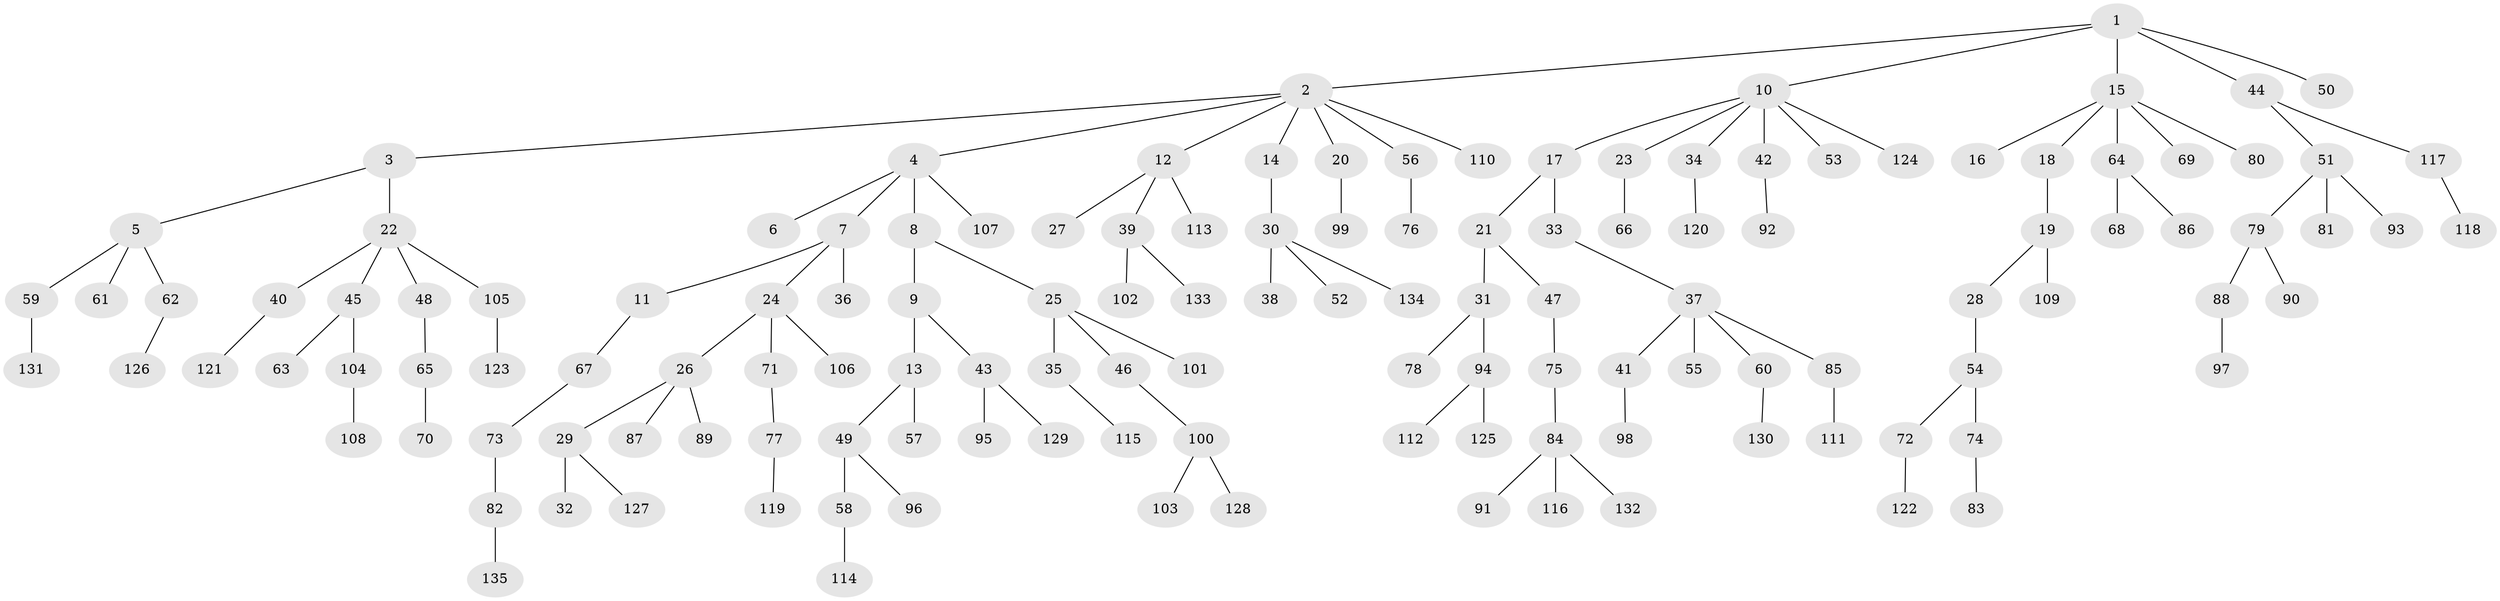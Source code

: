 // coarse degree distribution, {11: 0.010638297872340425, 6: 0.02127659574468085, 4: 0.07446808510638298, 7: 0.02127659574468085, 3: 0.10638297872340426, 1: 0.5957446808510638, 2: 0.1595744680851064, 5: 0.010638297872340425}
// Generated by graph-tools (version 1.1) at 2025/24/03/03/25 07:24:09]
// undirected, 135 vertices, 134 edges
graph export_dot {
graph [start="1"]
  node [color=gray90,style=filled];
  1;
  2;
  3;
  4;
  5;
  6;
  7;
  8;
  9;
  10;
  11;
  12;
  13;
  14;
  15;
  16;
  17;
  18;
  19;
  20;
  21;
  22;
  23;
  24;
  25;
  26;
  27;
  28;
  29;
  30;
  31;
  32;
  33;
  34;
  35;
  36;
  37;
  38;
  39;
  40;
  41;
  42;
  43;
  44;
  45;
  46;
  47;
  48;
  49;
  50;
  51;
  52;
  53;
  54;
  55;
  56;
  57;
  58;
  59;
  60;
  61;
  62;
  63;
  64;
  65;
  66;
  67;
  68;
  69;
  70;
  71;
  72;
  73;
  74;
  75;
  76;
  77;
  78;
  79;
  80;
  81;
  82;
  83;
  84;
  85;
  86;
  87;
  88;
  89;
  90;
  91;
  92;
  93;
  94;
  95;
  96;
  97;
  98;
  99;
  100;
  101;
  102;
  103;
  104;
  105;
  106;
  107;
  108;
  109;
  110;
  111;
  112;
  113;
  114;
  115;
  116;
  117;
  118;
  119;
  120;
  121;
  122;
  123;
  124;
  125;
  126;
  127;
  128;
  129;
  130;
  131;
  132;
  133;
  134;
  135;
  1 -- 2;
  1 -- 10;
  1 -- 15;
  1 -- 44;
  1 -- 50;
  2 -- 3;
  2 -- 4;
  2 -- 12;
  2 -- 14;
  2 -- 20;
  2 -- 56;
  2 -- 110;
  3 -- 5;
  3 -- 22;
  4 -- 6;
  4 -- 7;
  4 -- 8;
  4 -- 107;
  5 -- 59;
  5 -- 61;
  5 -- 62;
  7 -- 11;
  7 -- 24;
  7 -- 36;
  8 -- 9;
  8 -- 25;
  9 -- 13;
  9 -- 43;
  10 -- 17;
  10 -- 23;
  10 -- 34;
  10 -- 42;
  10 -- 53;
  10 -- 124;
  11 -- 67;
  12 -- 27;
  12 -- 39;
  12 -- 113;
  13 -- 49;
  13 -- 57;
  14 -- 30;
  15 -- 16;
  15 -- 18;
  15 -- 64;
  15 -- 69;
  15 -- 80;
  17 -- 21;
  17 -- 33;
  18 -- 19;
  19 -- 28;
  19 -- 109;
  20 -- 99;
  21 -- 31;
  21 -- 47;
  22 -- 40;
  22 -- 45;
  22 -- 48;
  22 -- 105;
  23 -- 66;
  24 -- 26;
  24 -- 71;
  24 -- 106;
  25 -- 35;
  25 -- 46;
  25 -- 101;
  26 -- 29;
  26 -- 87;
  26 -- 89;
  28 -- 54;
  29 -- 32;
  29 -- 127;
  30 -- 38;
  30 -- 52;
  30 -- 134;
  31 -- 78;
  31 -- 94;
  33 -- 37;
  34 -- 120;
  35 -- 115;
  37 -- 41;
  37 -- 55;
  37 -- 60;
  37 -- 85;
  39 -- 102;
  39 -- 133;
  40 -- 121;
  41 -- 98;
  42 -- 92;
  43 -- 95;
  43 -- 129;
  44 -- 51;
  44 -- 117;
  45 -- 63;
  45 -- 104;
  46 -- 100;
  47 -- 75;
  48 -- 65;
  49 -- 58;
  49 -- 96;
  51 -- 79;
  51 -- 81;
  51 -- 93;
  54 -- 72;
  54 -- 74;
  56 -- 76;
  58 -- 114;
  59 -- 131;
  60 -- 130;
  62 -- 126;
  64 -- 68;
  64 -- 86;
  65 -- 70;
  67 -- 73;
  71 -- 77;
  72 -- 122;
  73 -- 82;
  74 -- 83;
  75 -- 84;
  77 -- 119;
  79 -- 88;
  79 -- 90;
  82 -- 135;
  84 -- 91;
  84 -- 116;
  84 -- 132;
  85 -- 111;
  88 -- 97;
  94 -- 112;
  94 -- 125;
  100 -- 103;
  100 -- 128;
  104 -- 108;
  105 -- 123;
  117 -- 118;
}
